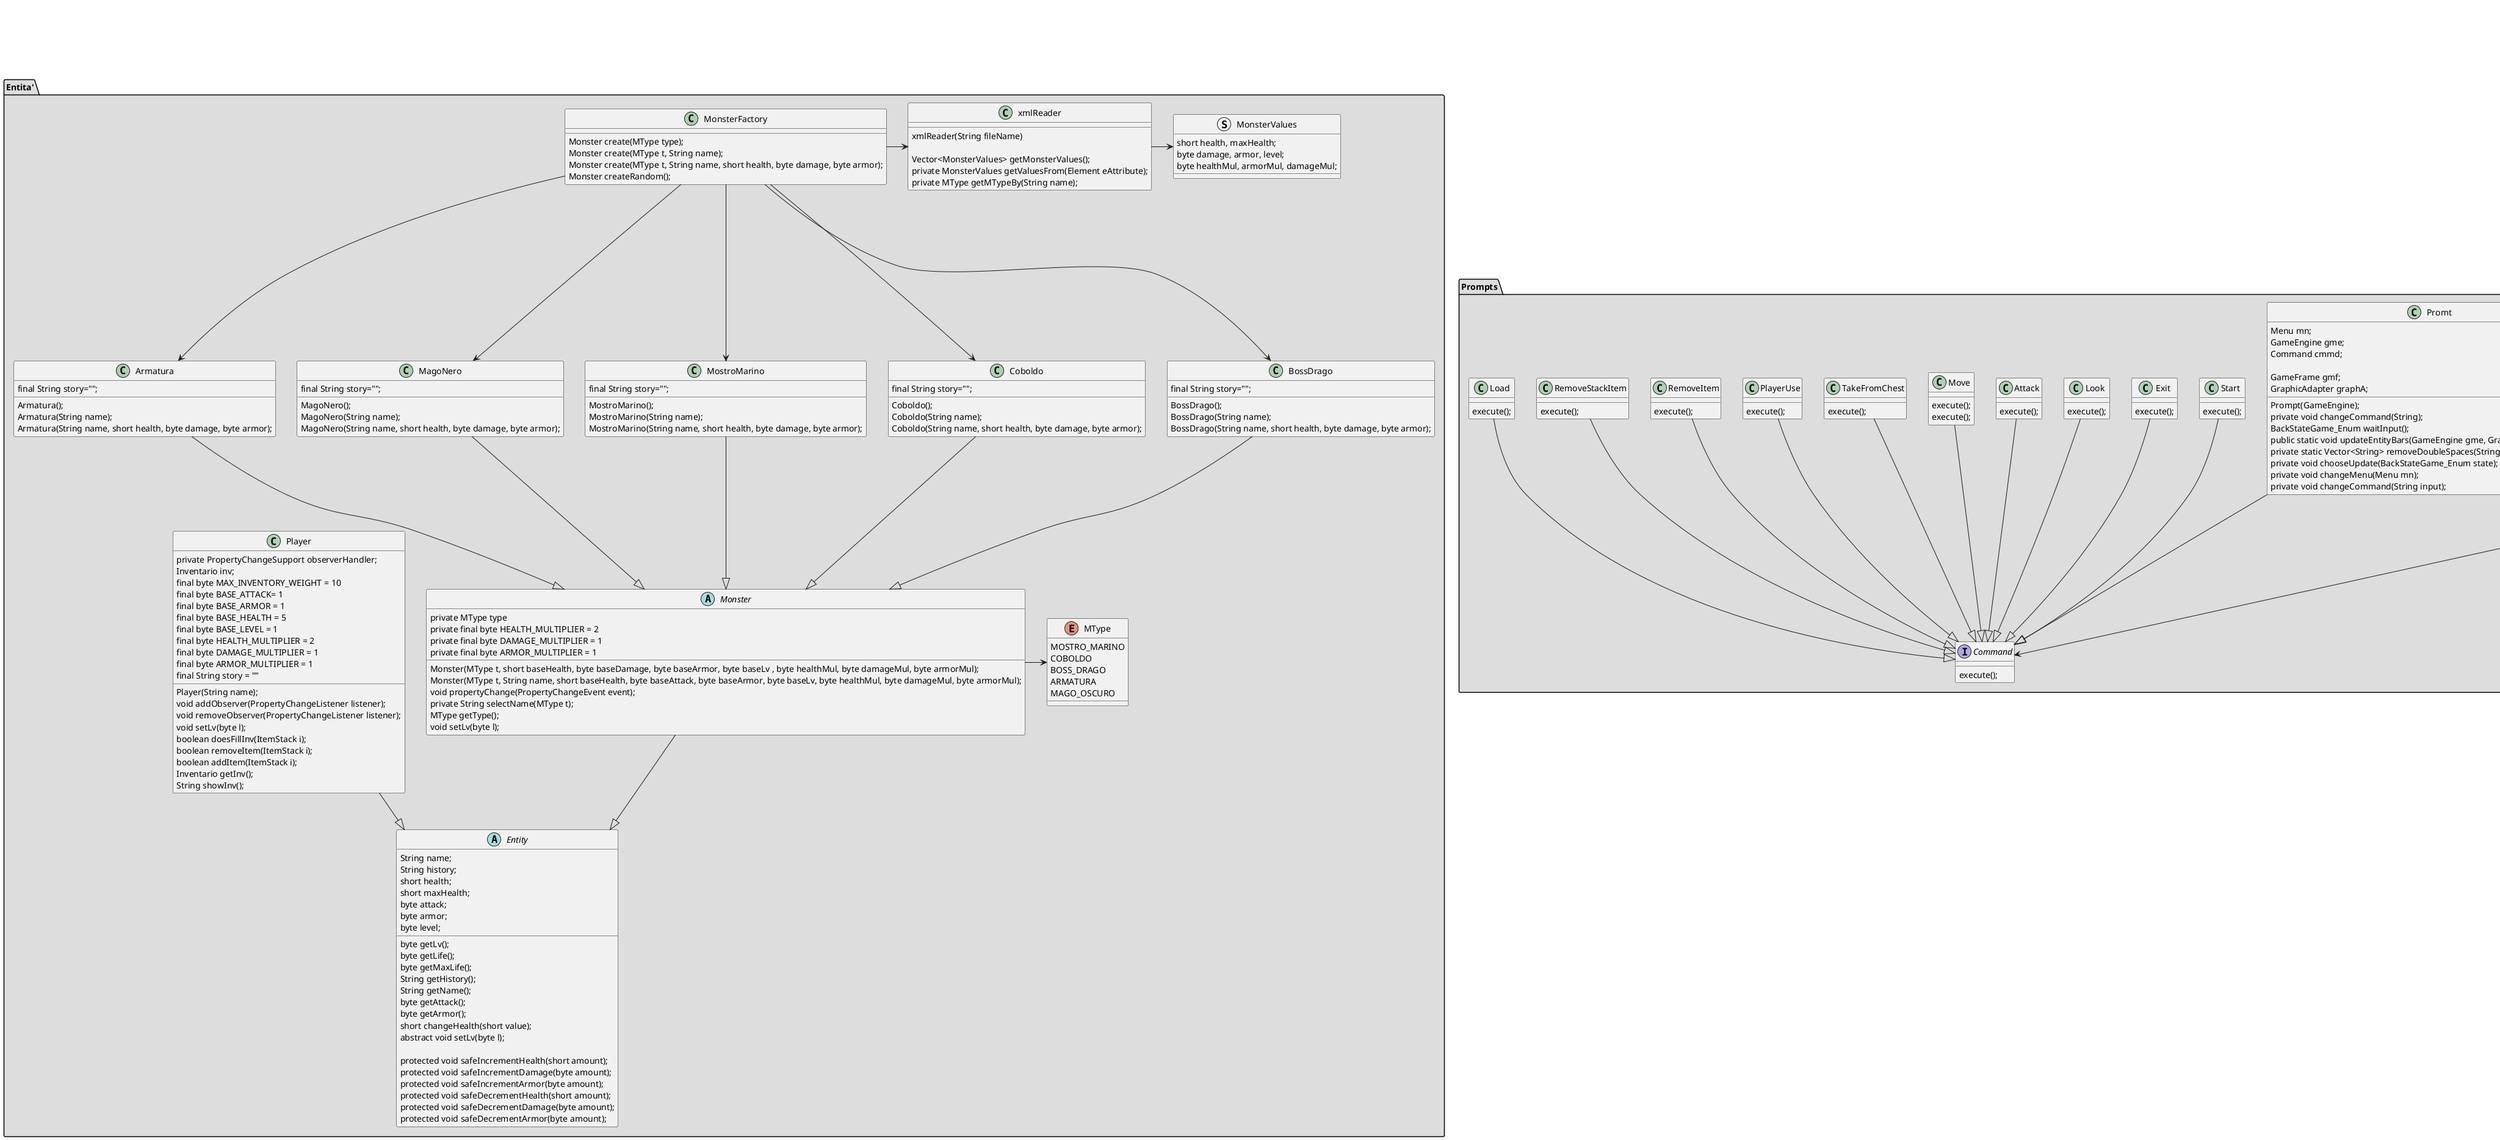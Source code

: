 @startuml
package "Entita'" #DDDDDD{ /'ADT tutti tipi di entità '/
enum MType{
  MOSTRO_MARINO
  COBOLDO
  BOSS_DRAGO
  ARMATURA
  MAGO_OSCURO
}

abstract class Entity{
  String name;
  String history;
  short health;
  short maxHealth;
  byte attack;
  byte armor;
  byte level;

  /'---------- METODI ENTITY ----------'/
  byte getLv();
  byte getLife();
  byte getMaxLife();
  String getHistory();
  String getName();
  byte getAttack();
  byte getArmor();
  short changeHealth(short value);
  abstract void setLv(byte l);

  protected void safeIncrementHealth(short amount);
  protected void safeIncrementDamage(byte amount);
  protected void safeIncrementArmor(byte amount);
  protected void safeDecrementHealth(short amount);
  protected void safeDecrementDamage(byte amount);
  protected void safeDecrementArmor(byte amount);
} 



class Player{
  private PropertyChangeSupport observerHandler;
  Inventario inv;
  final byte MAX_INVENTORY_WEIGHT = 10
  final byte BASE_ATTACK= 1
  final byte BASE_ARMOR = 1
  final byte BASE_HEALTH = 5
  final byte BASE_LEVEL = 1
  final byte HEALTH_MULTIPLIER = 2
  final byte DAMAGE_MULTIPLIER = 1
  final byte ARMOR_MULTIPLIER = 1
  final String story = ""

  /'---------- COSTRUTTORI ----------'/
  Player(String name);
  /'---------- METODI PLAYER ----------'/
  void addObserver(PropertyChangeListener listener);
  void removeObserver(PropertyChangeListener listener);
  void setLv(byte l);
  boolean doesFillInv(ItemStack i);
  boolean removeItem(ItemStack i);
  boolean addItem(ItemStack i);
  Inventario getInv();
  String showInv();
}

abstract class Monster{
  private MType type
  private final byte HEALTH_MULTIPLIER = 2
  private final byte DAMAGE_MULTIPLIER = 1
  private final byte ARMOR_MULTIPLIER = 1

  /'---------- COSTRUTTORI ----------'/
  Monster(MType t, short baseHealth, byte baseDamage, byte baseArmor, byte baseLv , byte healthMul, byte damageMul, byte armorMul);
  Monster(MType t, String name, short baseHealth, byte baseAttack, byte baseArmor, byte baseLv, byte healthMul, byte damageMul, byte armorMul);
  /'---------- METODI MONSTER ----------'/
  void propertyChange(PropertyChangeEvent event);
  private String selectName(MType t);
  MType getType();
  void setLv(byte l);
}
class MonsterFactory{
  /'---------- METODI MONSTER_FACTORY ----------'/
  Monster create(MType type);
  Monster create(MType t, String name);
  Monster create(MType t, String name, short health, byte damage, byte armor);
  Monster createRandom();
}

class xmlReader{
  /'---------- COSTRUTTORI ----------'/
  xmlReader(String fileName)

  /'---------- METODI----------'/
  Vector<MonsterValues> getMonsterValues();
  private MonsterValues getValuesFrom(Element eAttribute);
  private MType getMTypeBy(String name);
}

struct MonsterValues{
  short health, maxHealth;
  byte damage, armor, level;
  byte healthMul, armorMul, damageMul;
}


class Armatura{
  final String story="";

  /'---------- COSTRUTTORI ----------'/
  Armatura();
  Armatura(String name);
  Armatura(String name, short health, byte damage, byte armor);
}
class MagoNero{
  final String story="";

  /'---------- COSTRUTTORI ----------'/
  MagoNero();
  MagoNero(String name);
  MagoNero(String name, short health, byte damage, byte armor);
}
class MostroMarino{
  final String story="";

  /'---------- COSTRUTTORI ----------'/
  MostroMarino();
  MostroMarino(String name);
  MostroMarino(String name, short health, byte damage, byte armor);
}
class Coboldo{
  final String story="";

  /'---------- COSTRUTTORI ----------'/
  Coboldo();
  Coboldo(String name);
  Coboldo(String name, short health, byte damage, byte armor);

}
class BossDrago{
  final String story="";

  /'---------- COSTRUTTORI ----------'/
  BossDrago();
  BossDrago(String name);
  BossDrago(String name, short health, byte damage, byte armor);
}

}
Monster -> MType
Player --|>Entity
Monster --|>Entity
Armatura--|> Monster
MagoNero --|> Monster
MostroMarino --|> Monster
Coboldo--|> Monster
BossDrago--|> Monster

MonsterFactory --> BossDrago
MonsterFactory --> MagoNero 
MonsterFactory --> Coboldo
MonsterFactory --> Armatura
MonsterFactory --> MostroMarino 
MonsterFactory -> xmlReader
xmlReader -> MonsterValues


/'sta nel kernel layer'/
package Menu_package #DDDDDD{

abstract class Menu{
  /'La prima stringa e il comando mentre la seconda è la descrizione'/
  protected HashMap<MenuValues, Command> commandMap;
  final String thisDir;

  public Command checkInTheMap(String cmmdName);
  String toString();
}
class StartMenu
{
 StartMenu(GameEngine generateMethods, GraphicAdapter gra);
 private loadMethod(String,Command);
}
class BattleMenu
{
 BattleMenu(GameEngine generateMethods, GraphicAdapter gra);
 private loadMethod(String,Command);
}
class MovementMenu
{
 MovementMenu(GameEngine generateMethods, GraphicAdapter gra);
 private loadMethod(String,Command);
}
struct MenuValues
{
 public String cmmdName;
 public String cmmdDescription;

 hashCode();
 toString();
 equals(Object);
}

}
note right of Menu :"Specificare i singoli comnadi nelle implementazioni dei menù"
BattleMenu--|> Menu
StartMenu--|> Menu
MovementMenu --|> Menu
Menu --|> MenuValues


package Mappa #DDDDDD{   

class LoaderMap{
  /'---------- COSTRUTTORI ----------'/
  LoaderMap(String file);

  /'---------- METODI----------'/
  Graph<Node, edge> getMap();
} 
    
class Coordinates{
  int x,y;
  
  /'---------- COSTRUTTORI ----------'/
  Coordinates(int x, int y);

  /'---------- METODI----------'/
  int getX();
  int getY();
  int setX(int x);
  int setY(int y);

}

class MapGraph
{
private SimpleDirectedWeightedGraph<NODE, DefaultWeightedEdge> map;
Coordinates[] directions;
static ArrayList<NODE> nodes;
static ArrayList<Stanza> chambers; //TODO: Attenzione che lo ho messo statico 
ArrayList<Coordinates> playerRoute; 
Coordinates PlayerPosition; 

static String getPathImage(Coordinates of){}
static Coordinates getPlayerPositionOf(){}
private Chest getRandomChest(){}
Coordinates getPlayerPos(){}
void setFreeRoomAt(Coordinates c){}
void movePlayerTo(Direction dir){}
public ArrayList<Direction> validDirectionOf(Coordinates n){}
public ArrayList<Monster> getAllMonster(){}
public boolean isValidDirectionTo(Coordinates c, Direction dir){}
public Monster getMonsterAt(Coordinates cord){}
public Chest getChestAt(Coordinates cord){}
public static boolean isStanza(Coordinates coord){}
}
note left of MapGraph :"Classe di facade"

enum  Direction{
  NORD
  WEST
  OVEST
  SOUTH
}

class node{
  Coordinates cord;
  Direction[] dir;
  
  /'---------- COSTRUTTORI ----------'/
  node(Direction[] dir);

  /'---------- METODI ----------'/
  setDirection(Direction[] d);
  addDirection(Direction d);
  Direction[] getDirection();

}

class Room{
  Coordinates cord;
  Monster monster;
  Chest chest;
  
  /'---------- COSTRUTTORI ----------'/
  Room(int x, int y);

  /'---------- METODI ----------'/
  Coordinates getCord();
  Monster getMonster();
  Chest getChest();
  }

} 


MapGraph --> Room
MapGraph --> node
MapGraph -> LoaderMap
node --> Coordinates
node --> Direction
Room --> Coordinates


package Prompts #DDDDDD{
/'Questa class è un Singleton: tutto entra ed esce da qua'/

enum BackStateGame
{
 START
 QUIT
 UPDATE
 UPDATE_STORAGE
 UPDATE_ENTITY
 MOVE
 COMBACT
 SAVE
}

class Promt{

    Menu mn;
    GameEngine gme;
    Command cmmd;

    GameFrame gmf;
    GraphicAdapter graphA;
  
  /'----------- COSTRUTTORI -----------'/
  Prompt(GameEngine);
  /'----------- METODI PROMPT -----------'/
  private void changeCommand(String);
  BackStateGame_Enum waitInput();
  public static void updateEntityBars(GameEngine gme, GraphicAdapter graphA);
  private static Vector<String> removeDoubleSpaces(String str);
  private void chooseUpdate(BackStateGame_Enum state);
  private void changeMenu(Menu mn);
  private void changeCommand(String input);
}

class Start{
  execute();
}
class Exit{
  execute();
}
class Look{
  execute();
}
class Attack{
  execute();
}
class Move{
  execute();
}
class Move{
  execute();
}
class TakeFromChest{
  execute();
}
class PlayerUse{
  execute();
}
class RemoveItem{
  execute();
}
class RemoveStackItem{
  execute();
}
class Load{
  execute();
}

interface Command{
  execute();
}

}
Start --|> Command
Exit --|> Command
Look --|> Command
Attack --|> Command
Move --|> Command
PlayerUse --|> Command
RemoveItem --|> Command
RemoveStackItem --|> Command
Load --|> Command
Promt --|> Command
TakeFromChest --|> Command

Menu --> Command

@enduml
